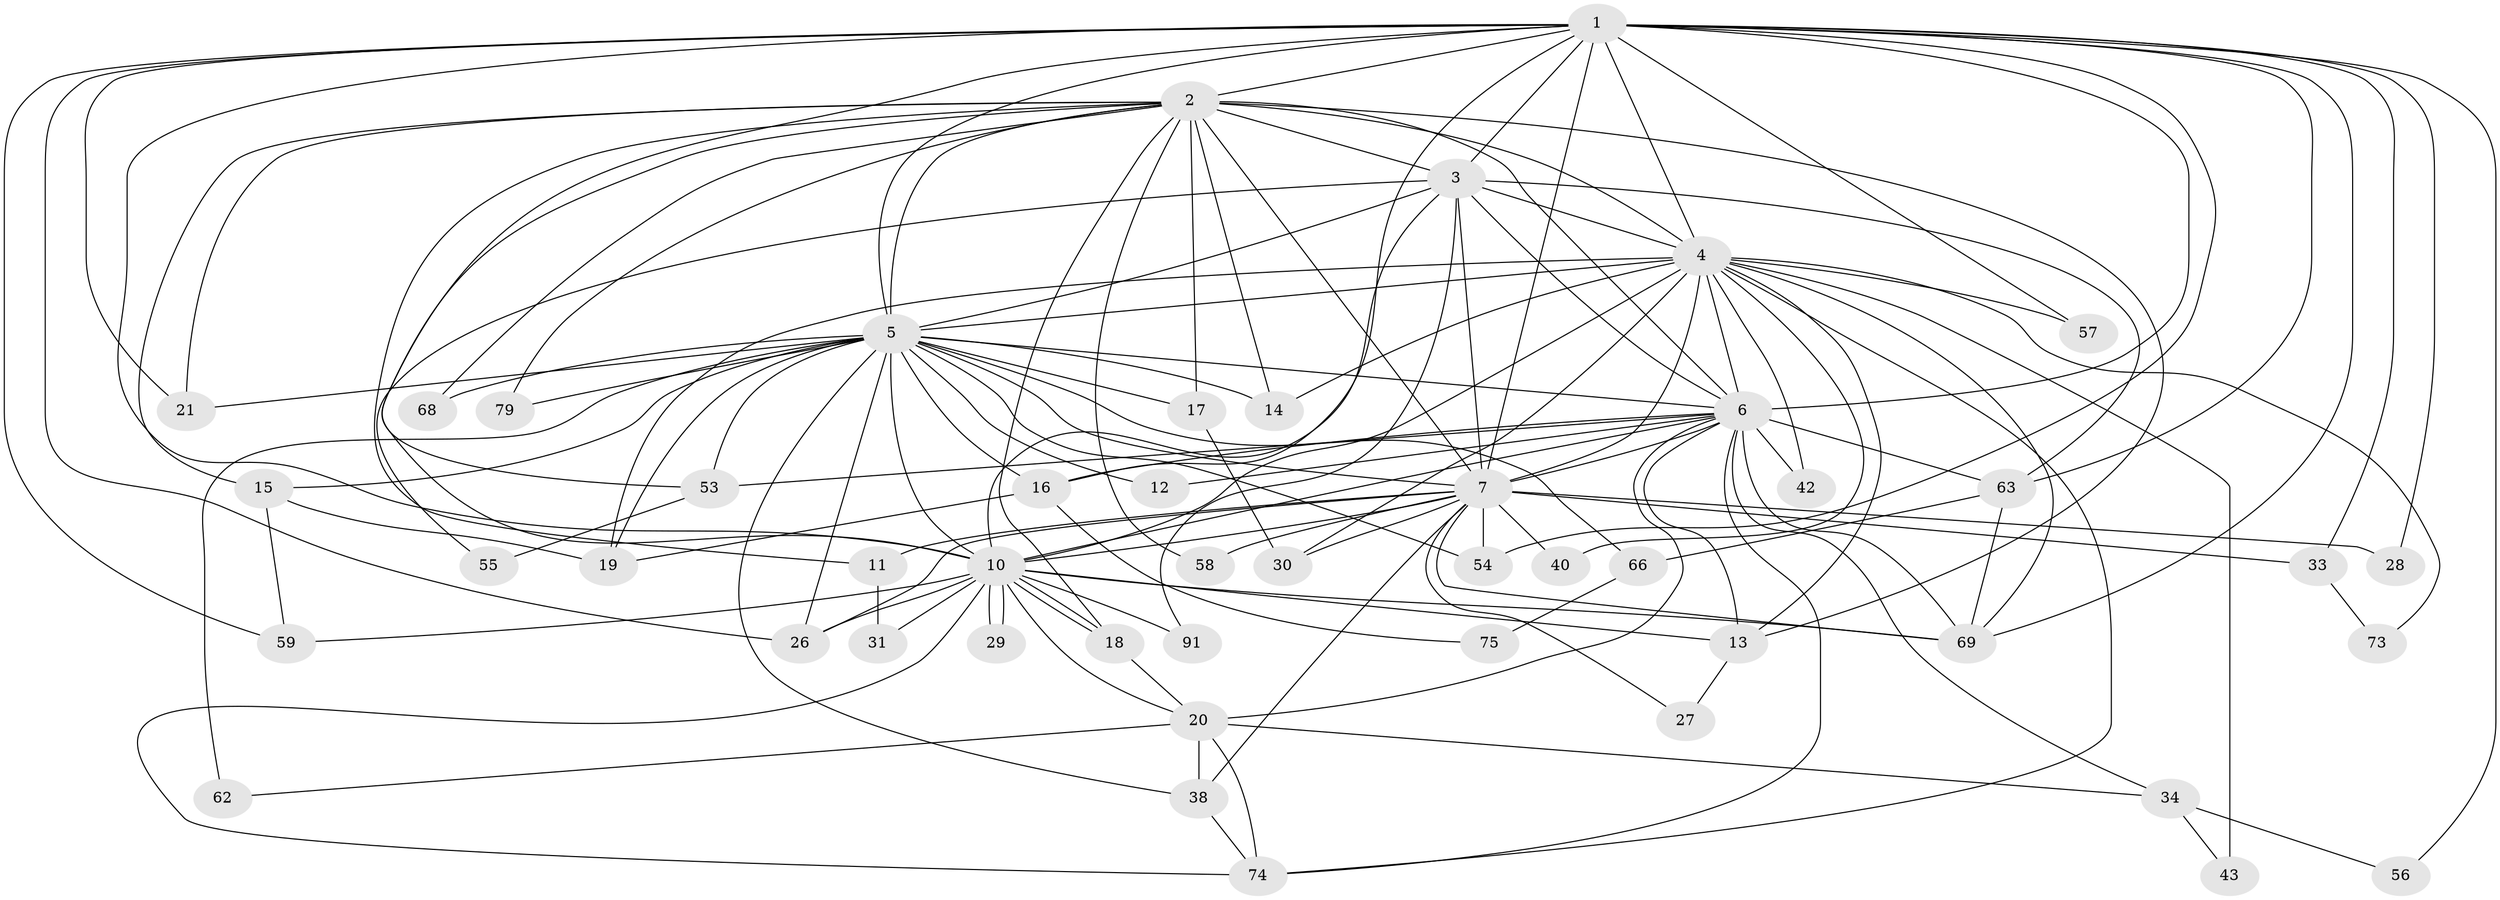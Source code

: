 // original degree distribution, {19: 0.010309278350515464, 22: 0.010309278350515464, 13: 0.010309278350515464, 18: 0.020618556701030927, 29: 0.010309278350515464, 23: 0.010309278350515464, 15: 0.010309278350515464, 12: 0.010309278350515464, 24: 0.010309278350515464, 3: 0.21649484536082475, 2: 0.4639175257731959, 4: 0.15463917525773196, 5: 0.041237113402061855, 6: 0.020618556701030927}
// Generated by graph-tools (version 1.1) at 2025/17/03/04/25 18:17:23]
// undirected, 48 vertices, 132 edges
graph export_dot {
graph [start="1"]
  node [color=gray90,style=filled];
  1 [super="+44"];
  2 [super="+49+51+25+24"];
  3;
  4 [super="+35+36+8"];
  5 [super="+97+92+80+41+50+48+76+72+37"];
  6;
  7 [super="+78+9"];
  10 [super="+32"];
  11;
  12;
  13 [super="+22"];
  14;
  15;
  16 [super="+39+61"];
  17;
  18;
  19 [super="+96"];
  20 [super="+23"];
  21;
  26 [super="+87"];
  27;
  28;
  29;
  30 [super="+70"];
  31;
  33;
  34;
  38;
  40;
  42 [super="+67"];
  43 [super="+52"];
  53 [super="+89"];
  54 [super="+64"];
  55;
  56;
  57;
  58;
  59 [super="+60"];
  62;
  63 [super="+65"];
  66;
  68;
  69 [super="+71"];
  73;
  74 [super="+82+83"];
  75;
  79;
  91;
  1 -- 2 [weight=3];
  1 -- 3;
  1 -- 4 [weight=4];
  1 -- 5;
  1 -- 6;
  1 -- 7 [weight=2];
  1 -- 10;
  1 -- 16;
  1 -- 28;
  1 -- 33;
  1 -- 54;
  1 -- 56;
  1 -- 59;
  1 -- 69;
  1 -- 21;
  1 -- 53;
  1 -- 57;
  1 -- 63;
  1 -- 26;
  2 -- 3;
  2 -- 4 [weight=2];
  2 -- 5 [weight=3];
  2 -- 6 [weight=2];
  2 -- 7 [weight=2];
  2 -- 10;
  2 -- 11;
  2 -- 14;
  2 -- 15;
  2 -- 17;
  2 -- 21;
  2 -- 58;
  2 -- 79;
  2 -- 18;
  2 -- 68;
  2 -- 13;
  3 -- 4 [weight=3];
  3 -- 5;
  3 -- 6;
  3 -- 7 [weight=2];
  3 -- 10;
  3 -- 55;
  3 -- 63;
  3 -- 91;
  4 -- 5 [weight=3];
  4 -- 6 [weight=4];
  4 -- 7 [weight=5];
  4 -- 10 [weight=2];
  4 -- 13 [weight=2];
  4 -- 14;
  4 -- 69;
  4 -- 73;
  4 -- 43 [weight=2];
  4 -- 40;
  4 -- 42 [weight=2];
  4 -- 19;
  4 -- 57;
  4 -- 74;
  4 -- 30;
  5 -- 6 [weight=2];
  5 -- 7 [weight=2];
  5 -- 10 [weight=3];
  5 -- 12;
  5 -- 15;
  5 -- 16 [weight=2];
  5 -- 17;
  5 -- 19;
  5 -- 21;
  5 -- 26;
  5 -- 62 [weight=2];
  5 -- 66;
  5 -- 68;
  5 -- 79 [weight=2];
  5 -- 38;
  5 -- 53;
  5 -- 14 [weight=2];
  5 -- 54;
  6 -- 7 [weight=2];
  6 -- 10;
  6 -- 12;
  6 -- 20;
  6 -- 34;
  6 -- 42;
  6 -- 63;
  6 -- 74;
  6 -- 53;
  6 -- 69;
  6 -- 16;
  6 -- 13;
  7 -- 10 [weight=2];
  7 -- 28;
  7 -- 30;
  7 -- 33;
  7 -- 38;
  7 -- 40;
  7 -- 54;
  7 -- 58;
  7 -- 69;
  7 -- 11;
  7 -- 26;
  7 -- 27;
  10 -- 13 [weight=2];
  10 -- 18;
  10 -- 18;
  10 -- 29;
  10 -- 29;
  10 -- 31;
  10 -- 69;
  10 -- 91;
  10 -- 26;
  10 -- 59;
  10 -- 20;
  10 -- 74;
  11 -- 31;
  13 -- 27;
  15 -- 19;
  15 -- 59;
  16 -- 75;
  16 -- 19;
  17 -- 30;
  18 -- 20;
  20 -- 34;
  20 -- 38;
  20 -- 62;
  20 -- 74;
  33 -- 73;
  34 -- 43;
  34 -- 56;
  38 -- 74;
  53 -- 55;
  63 -- 66;
  63 -- 69;
  66 -- 75;
}
